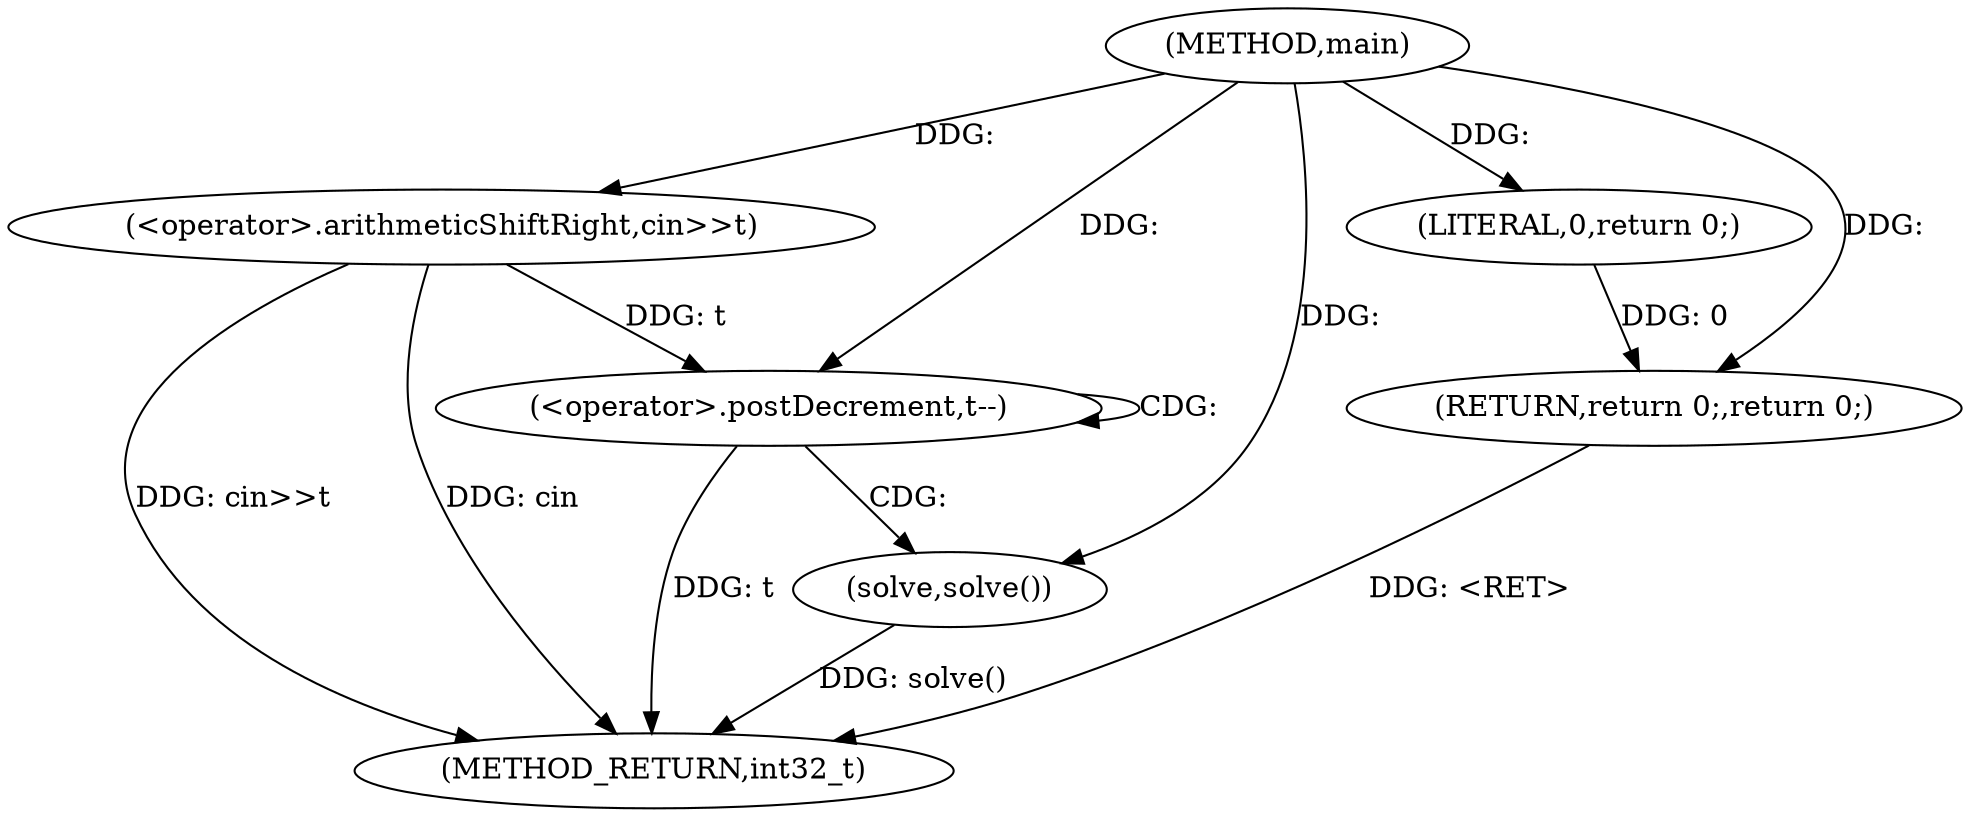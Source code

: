 digraph "main" {  
"1000280" [label = "(METHOD,main)" ]
"1000293" [label = "(METHOD_RETURN,int32_t)" ]
"1000283" [label = "(<operator>.arithmeticShiftRight,cin>>t)" ]
"1000291" [label = "(RETURN,return 0;,return 0;)" ]
"1000287" [label = "(<operator>.postDecrement,t--)" ]
"1000292" [label = "(LITERAL,0,return 0;)" ]
"1000290" [label = "(solve,solve())" ]
  "1000291" -> "1000293"  [ label = "DDG: <RET>"] 
  "1000283" -> "1000293"  [ label = "DDG: cin>>t"] 
  "1000287" -> "1000293"  [ label = "DDG: t"] 
  "1000290" -> "1000293"  [ label = "DDG: solve()"] 
  "1000283" -> "1000293"  [ label = "DDG: cin"] 
  "1000292" -> "1000291"  [ label = "DDG: 0"] 
  "1000280" -> "1000291"  [ label = "DDG: "] 
  "1000280" -> "1000283"  [ label = "DDG: "] 
  "1000280" -> "1000292"  [ label = "DDG: "] 
  "1000283" -> "1000287"  [ label = "DDG: t"] 
  "1000280" -> "1000287"  [ label = "DDG: "] 
  "1000280" -> "1000290"  [ label = "DDG: "] 
  "1000287" -> "1000287"  [ label = "CDG: "] 
  "1000287" -> "1000290"  [ label = "CDG: "] 
}
